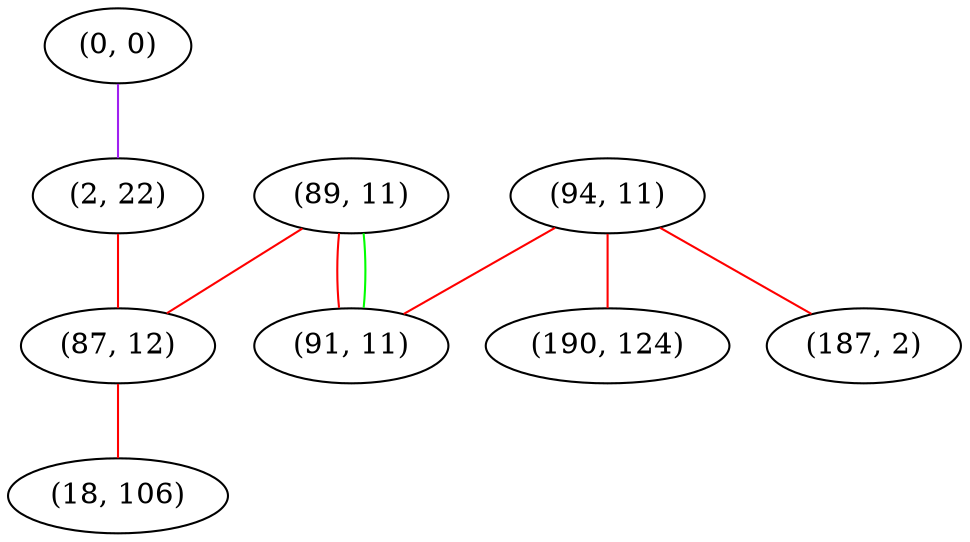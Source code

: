 graph "" {
"(89, 11)";
"(0, 0)";
"(94, 11)";
"(190, 124)";
"(2, 22)";
"(91, 11)";
"(87, 12)";
"(187, 2)";
"(18, 106)";
"(89, 11)" -- "(87, 12)"  [color=red, key=0, weight=1];
"(89, 11)" -- "(91, 11)"  [color=red, key=0, weight=1];
"(89, 11)" -- "(91, 11)"  [color=green, key=1, weight=2];
"(0, 0)" -- "(2, 22)"  [color=purple, key=0, weight=4];
"(94, 11)" -- "(190, 124)"  [color=red, key=0, weight=1];
"(94, 11)" -- "(187, 2)"  [color=red, key=0, weight=1];
"(94, 11)" -- "(91, 11)"  [color=red, key=0, weight=1];
"(2, 22)" -- "(87, 12)"  [color=red, key=0, weight=1];
"(87, 12)" -- "(18, 106)"  [color=red, key=0, weight=1];
}
